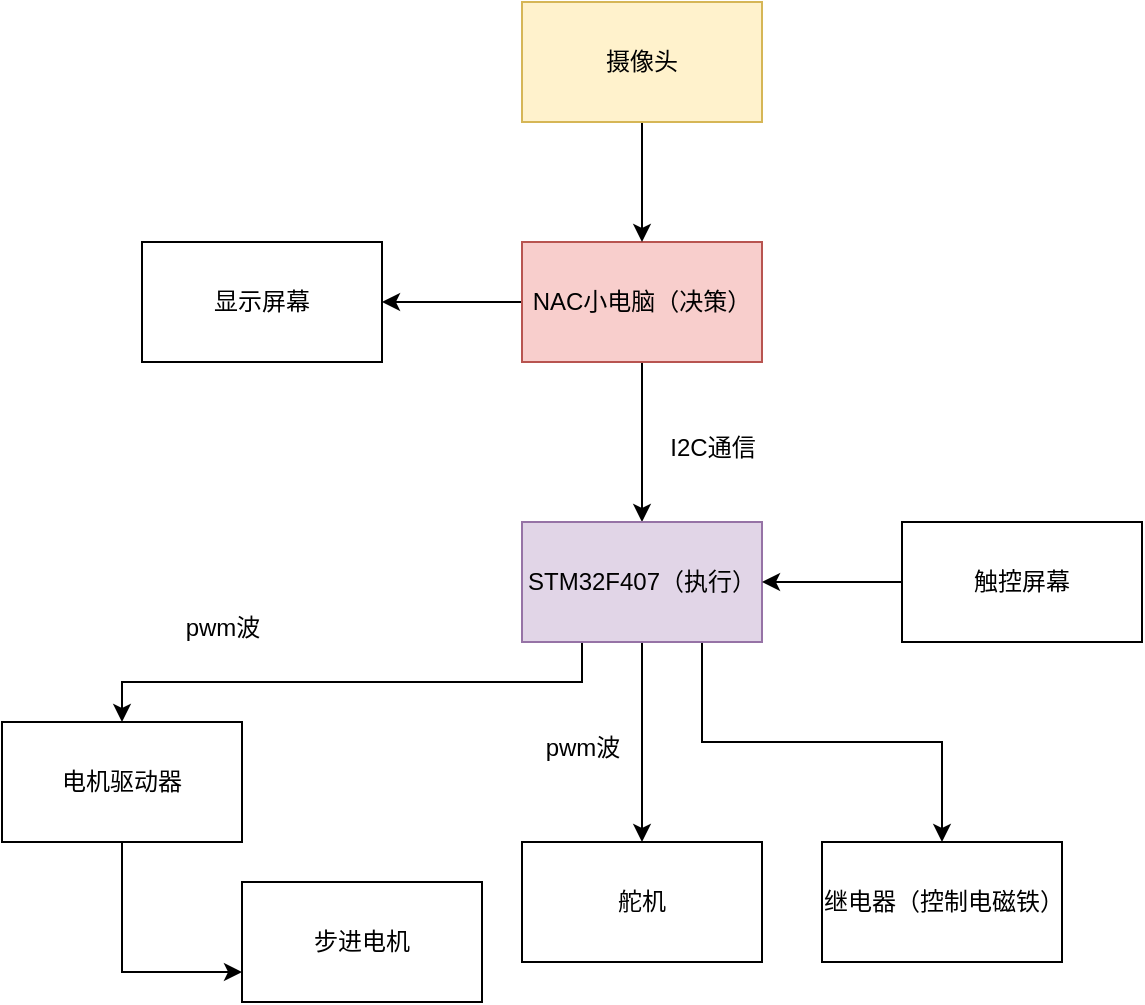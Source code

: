 <mxfile version="26.1.2">
  <diagram name="第 1 页" id="2fx2RFXLdJ-wWByqvUus">
    <mxGraphModel dx="900" dy="633" grid="1" gridSize="10" guides="1" tooltips="1" connect="1" arrows="1" fold="1" page="1" pageScale="1" pageWidth="827" pageHeight="1169" math="0" shadow="0">
      <root>
        <mxCell id="0" />
        <mxCell id="1" parent="0" />
        <mxCell id="5w6n7rd7BkfWZ3MUUYfV-4" value="" style="edgeStyle=orthogonalEdgeStyle;rounded=0;orthogonalLoop=1;jettySize=auto;html=1;" parent="1" source="5w6n7rd7BkfWZ3MUUYfV-1" target="5w6n7rd7BkfWZ3MUUYfV-3" edge="1">
          <mxGeometry relative="1" as="geometry" />
        </mxCell>
        <mxCell id="b0Ny6c3GHYE1P77BKpTR-24" value="" style="edgeStyle=orthogonalEdgeStyle;rounded=0;orthogonalLoop=1;jettySize=auto;html=1;" parent="1" source="5w6n7rd7BkfWZ3MUUYfV-1" target="b0Ny6c3GHYE1P77BKpTR-22" edge="1">
          <mxGeometry relative="1" as="geometry" />
        </mxCell>
        <mxCell id="5w6n7rd7BkfWZ3MUUYfV-1" value="NAC小电脑（决策）" style="rounded=0;whiteSpace=wrap;html=1;fillColor=#f8cecc;strokeColor=#b85450;" parent="1" vertex="1">
          <mxGeometry x="330" y="180" width="120" height="60" as="geometry" />
        </mxCell>
        <mxCell id="b0Ny6c3GHYE1P77BKpTR-4" style="edgeStyle=orthogonalEdgeStyle;rounded=0;orthogonalLoop=1;jettySize=auto;html=1;exitX=0.5;exitY=1;exitDx=0;exitDy=0;entryX=0.5;entryY=0;entryDx=0;entryDy=0;" parent="1" source="5w6n7rd7BkfWZ3MUUYfV-3" target="b0Ny6c3GHYE1P77BKpTR-3" edge="1">
          <mxGeometry relative="1" as="geometry" />
        </mxCell>
        <mxCell id="b0Ny6c3GHYE1P77BKpTR-8" style="edgeStyle=orthogonalEdgeStyle;rounded=0;orthogonalLoop=1;jettySize=auto;html=1;exitX=0.75;exitY=1;exitDx=0;exitDy=0;entryX=0.5;entryY=0;entryDx=0;entryDy=0;" parent="1" source="5w6n7rd7BkfWZ3MUUYfV-3" target="b0Ny6c3GHYE1P77BKpTR-6" edge="1">
          <mxGeometry relative="1" as="geometry" />
        </mxCell>
        <mxCell id="b0Ny6c3GHYE1P77BKpTR-12" style="edgeStyle=orthogonalEdgeStyle;rounded=0;orthogonalLoop=1;jettySize=auto;html=1;exitX=0.25;exitY=1;exitDx=0;exitDy=0;entryX=0.5;entryY=0;entryDx=0;entryDy=0;" parent="1" source="5w6n7rd7BkfWZ3MUUYfV-3" target="b0Ny6c3GHYE1P77BKpTR-11" edge="1">
          <mxGeometry relative="1" as="geometry" />
        </mxCell>
        <mxCell id="5w6n7rd7BkfWZ3MUUYfV-3" value="STM32F407（执行）" style="rounded=0;whiteSpace=wrap;html=1;fillColor=#e1d5e7;strokeColor=#9673a6;" parent="1" vertex="1">
          <mxGeometry x="330" y="320" width="120" height="60" as="geometry" />
        </mxCell>
        <mxCell id="b0Ny6c3GHYE1P77BKpTR-1" value="步进电机" style="whiteSpace=wrap;html=1;rounded=0;" parent="1" vertex="1">
          <mxGeometry x="190" y="500" width="120" height="60" as="geometry" />
        </mxCell>
        <mxCell id="b0Ny6c3GHYE1P77BKpTR-3" value="舵机" style="whiteSpace=wrap;html=1;" parent="1" vertex="1">
          <mxGeometry x="330" y="480" width="120" height="60" as="geometry" />
        </mxCell>
        <mxCell id="b0Ny6c3GHYE1P77BKpTR-6" value="继电器（控制电磁铁）" style="whiteSpace=wrap;html=1;" parent="1" vertex="1">
          <mxGeometry x="480" y="480" width="120" height="60" as="geometry" />
        </mxCell>
        <mxCell id="b0Ny6c3GHYE1P77BKpTR-10" value="I2C通信" style="text;html=1;align=center;verticalAlign=middle;resizable=0;points=[];autosize=1;strokeColor=none;fillColor=none;" parent="1" vertex="1">
          <mxGeometry x="390" y="268" width="70" height="30" as="geometry" />
        </mxCell>
        <mxCell id="b0Ny6c3GHYE1P77BKpTR-14" style="edgeStyle=orthogonalEdgeStyle;rounded=0;orthogonalLoop=1;jettySize=auto;html=1;exitX=0.5;exitY=1;exitDx=0;exitDy=0;entryX=0;entryY=0.75;entryDx=0;entryDy=0;" parent="1" source="b0Ny6c3GHYE1P77BKpTR-11" target="b0Ny6c3GHYE1P77BKpTR-1" edge="1">
          <mxGeometry relative="1" as="geometry" />
        </mxCell>
        <mxCell id="b0Ny6c3GHYE1P77BKpTR-11" value="电机驱动器" style="whiteSpace=wrap;html=1;" parent="1" vertex="1">
          <mxGeometry x="70" y="420" width="120" height="60" as="geometry" />
        </mxCell>
        <mxCell id="b0Ny6c3GHYE1P77BKpTR-15" value="pwm波" style="text;html=1;align=center;verticalAlign=middle;resizable=0;points=[];autosize=1;strokeColor=none;fillColor=none;" parent="1" vertex="1">
          <mxGeometry x="150" y="358" width="60" height="30" as="geometry" />
        </mxCell>
        <mxCell id="b0Ny6c3GHYE1P77BKpTR-16" value="pwm波" style="text;html=1;align=center;verticalAlign=middle;resizable=0;points=[];autosize=1;strokeColor=none;fillColor=none;" parent="1" vertex="1">
          <mxGeometry x="330" y="418" width="60" height="30" as="geometry" />
        </mxCell>
        <mxCell id="b0Ny6c3GHYE1P77BKpTR-19" value="" style="edgeStyle=orthogonalEdgeStyle;rounded=0;orthogonalLoop=1;jettySize=auto;html=1;" parent="1" source="b0Ny6c3GHYE1P77BKpTR-18" target="5w6n7rd7BkfWZ3MUUYfV-1" edge="1">
          <mxGeometry relative="1" as="geometry" />
        </mxCell>
        <mxCell id="b0Ny6c3GHYE1P77BKpTR-18" value="摄像头" style="whiteSpace=wrap;html=1;fillColor=#fff2cc;strokeColor=#d6b656;" parent="1" vertex="1">
          <mxGeometry x="330" y="60" width="120" height="60" as="geometry" />
        </mxCell>
        <mxCell id="b0Ny6c3GHYE1P77BKpTR-21" value="" style="edgeStyle=orthogonalEdgeStyle;rounded=0;orthogonalLoop=1;jettySize=auto;html=1;" parent="1" source="b0Ny6c3GHYE1P77BKpTR-20" target="5w6n7rd7BkfWZ3MUUYfV-3" edge="1">
          <mxGeometry relative="1" as="geometry" />
        </mxCell>
        <mxCell id="b0Ny6c3GHYE1P77BKpTR-20" value="触控屏幕" style="whiteSpace=wrap;html=1;" parent="1" vertex="1">
          <mxGeometry x="520" y="320" width="120" height="60" as="geometry" />
        </mxCell>
        <mxCell id="b0Ny6c3GHYE1P77BKpTR-22" value="显示屏幕" style="whiteSpace=wrap;html=1;" parent="1" vertex="1">
          <mxGeometry x="140" y="180" width="120" height="60" as="geometry" />
        </mxCell>
      </root>
    </mxGraphModel>
  </diagram>
</mxfile>
